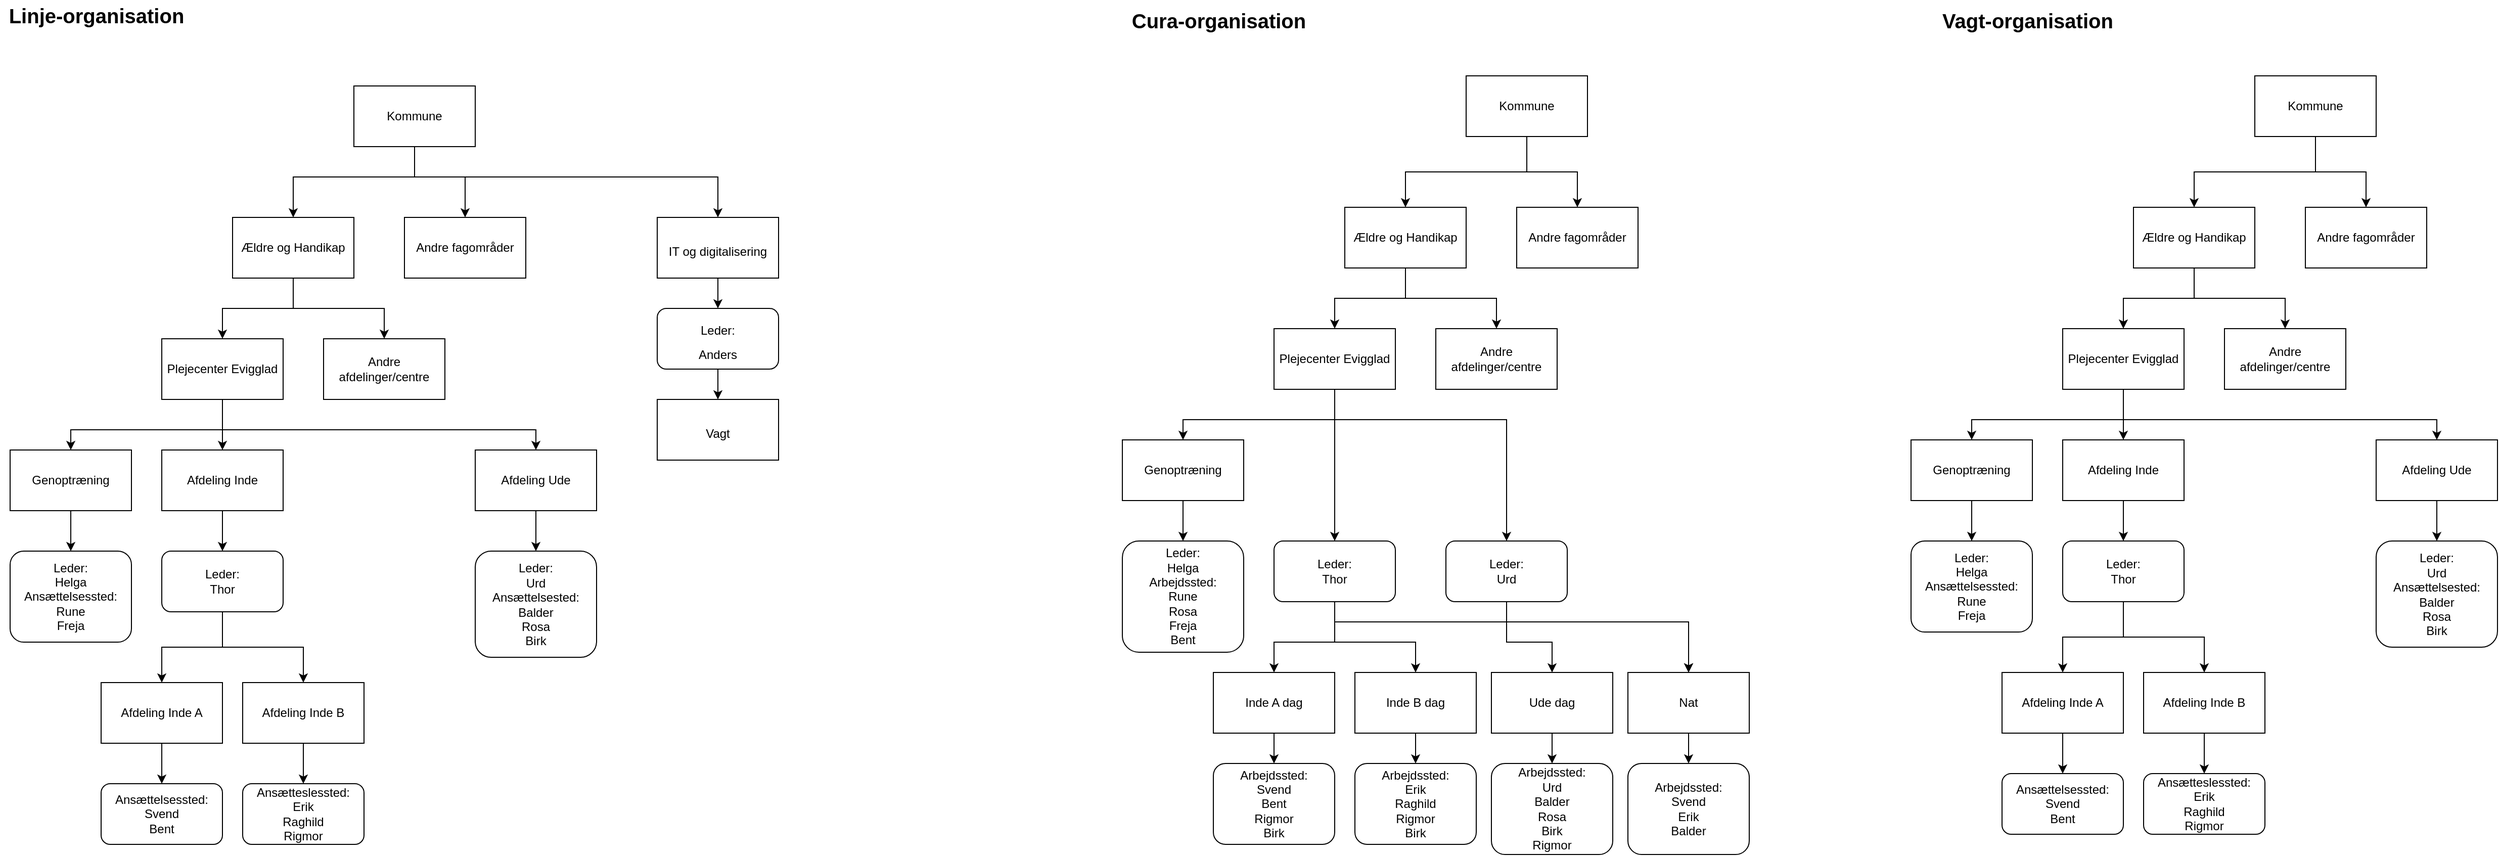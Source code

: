 <mxfile version="12.3.8" type="github" pages="1">
  <diagram id="IXref5agaDI1envroTZy" name="Page-1">
    <mxGraphModel dx="2249" dy="791" grid="1" gridSize="10" guides="1" tooltips="1" connect="1" arrows="1" fold="1" page="1" pageScale="1" pageWidth="827" pageHeight="1169" math="0" shadow="0">
      <root>
        <mxCell id="0"/>
        <mxCell id="1" parent="0"/>
        <mxCell id="Wnkmwy8_kZ7854Y8tCjC-5" style="edgeStyle=orthogonalEdgeStyle;rounded=0;orthogonalLoop=1;jettySize=auto;html=1;entryX=0.5;entryY=0;entryDx=0;entryDy=0;" parent="1" source="Wnkmwy8_kZ7854Y8tCjC-1" target="Wnkmwy8_kZ7854Y8tCjC-2" edge="1">
          <mxGeometry relative="1" as="geometry">
            <Array as="points">
              <mxPoint x="300" y="190"/>
              <mxPoint x="180" y="190"/>
            </Array>
          </mxGeometry>
        </mxCell>
        <mxCell id="Wnkmwy8_kZ7854Y8tCjC-6" style="edgeStyle=orthogonalEdgeStyle;rounded=0;orthogonalLoop=1;jettySize=auto;html=1;" parent="1" source="Wnkmwy8_kZ7854Y8tCjC-1" target="Wnkmwy8_kZ7854Y8tCjC-4" edge="1">
          <mxGeometry relative="1" as="geometry">
            <Array as="points">
              <mxPoint x="300" y="190"/>
              <mxPoint x="350" y="190"/>
            </Array>
          </mxGeometry>
        </mxCell>
        <mxCell id="hOVymhXeUfGJp4dvNV1h-68" style="edgeStyle=orthogonalEdgeStyle;rounded=0;orthogonalLoop=1;jettySize=auto;html=1;entryX=0.5;entryY=0;entryDx=0;entryDy=0;fontSize=20;" edge="1" parent="1" source="Wnkmwy8_kZ7854Y8tCjC-1" target="hOVymhXeUfGJp4dvNV1h-67">
          <mxGeometry relative="1" as="geometry">
            <Array as="points">
              <mxPoint x="300" y="190"/>
              <mxPoint x="600" y="190"/>
            </Array>
          </mxGeometry>
        </mxCell>
        <mxCell id="Wnkmwy8_kZ7854Y8tCjC-1" value="Kommune" style="rounded=0;whiteSpace=wrap;html=1;" parent="1" vertex="1">
          <mxGeometry x="240" y="100" width="120" height="60" as="geometry"/>
        </mxCell>
        <mxCell id="Wnkmwy8_kZ7854Y8tCjC-7" style="edgeStyle=orthogonalEdgeStyle;rounded=0;orthogonalLoop=1;jettySize=auto;html=1;" parent="1" source="Wnkmwy8_kZ7854Y8tCjC-2" target="Wnkmwy8_kZ7854Y8tCjC-3" edge="1">
          <mxGeometry relative="1" as="geometry"/>
        </mxCell>
        <mxCell id="Wnkmwy8_kZ7854Y8tCjC-9" style="edgeStyle=orthogonalEdgeStyle;rounded=0;orthogonalLoop=1;jettySize=auto;html=1;entryX=0.5;entryY=0;entryDx=0;entryDy=0;" parent="1" source="Wnkmwy8_kZ7854Y8tCjC-2" target="Wnkmwy8_kZ7854Y8tCjC-8" edge="1">
          <mxGeometry relative="1" as="geometry"/>
        </mxCell>
        <mxCell id="Wnkmwy8_kZ7854Y8tCjC-2" value="Ældre og Handikap" style="rounded=0;whiteSpace=wrap;html=1;" parent="1" vertex="1">
          <mxGeometry x="120" y="230" width="120" height="60" as="geometry"/>
        </mxCell>
        <mxCell id="Wnkmwy8_kZ7854Y8tCjC-14" style="edgeStyle=orthogonalEdgeStyle;rounded=0;orthogonalLoop=1;jettySize=auto;html=1;" parent="1" source="Wnkmwy8_kZ7854Y8tCjC-3" target="Wnkmwy8_kZ7854Y8tCjC-10" edge="1">
          <mxGeometry relative="1" as="geometry">
            <Array as="points">
              <mxPoint x="110" y="440"/>
              <mxPoint x="-40" y="440"/>
            </Array>
          </mxGeometry>
        </mxCell>
        <mxCell id="Wnkmwy8_kZ7854Y8tCjC-15" style="edgeStyle=orthogonalEdgeStyle;rounded=0;orthogonalLoop=1;jettySize=auto;html=1;" parent="1" source="Wnkmwy8_kZ7854Y8tCjC-3" target="Wnkmwy8_kZ7854Y8tCjC-12" edge="1">
          <mxGeometry relative="1" as="geometry">
            <Array as="points">
              <mxPoint x="110" y="440"/>
              <mxPoint x="420" y="440"/>
            </Array>
          </mxGeometry>
        </mxCell>
        <mxCell id="Wnkmwy8_kZ7854Y8tCjC-33" style="edgeStyle=orthogonalEdgeStyle;rounded=0;orthogonalLoop=1;jettySize=auto;html=1;entryX=0.5;entryY=0;entryDx=0;entryDy=0;" parent="1" source="Wnkmwy8_kZ7854Y8tCjC-3" target="Wnkmwy8_kZ7854Y8tCjC-32" edge="1">
          <mxGeometry relative="1" as="geometry"/>
        </mxCell>
        <mxCell id="Wnkmwy8_kZ7854Y8tCjC-3" value="Plejecenter Evigglad" style="rounded=0;whiteSpace=wrap;html=1;" parent="1" vertex="1">
          <mxGeometry x="50" y="350" width="120" height="60" as="geometry"/>
        </mxCell>
        <mxCell id="Wnkmwy8_kZ7854Y8tCjC-4" value="Andre fagområder" style="rounded=0;whiteSpace=wrap;html=1;" parent="1" vertex="1">
          <mxGeometry x="290" y="230" width="120" height="60" as="geometry"/>
        </mxCell>
        <mxCell id="Wnkmwy8_kZ7854Y8tCjC-8" value="Andre afdelinger/centre" style="rounded=0;whiteSpace=wrap;html=1;" parent="1" vertex="1">
          <mxGeometry x="210" y="350" width="120" height="60" as="geometry"/>
        </mxCell>
        <mxCell id="Wnkmwy8_kZ7854Y8tCjC-28" style="edgeStyle=orthogonalEdgeStyle;rounded=0;orthogonalLoop=1;jettySize=auto;html=1;" parent="1" source="Wnkmwy8_kZ7854Y8tCjC-10" target="Wnkmwy8_kZ7854Y8tCjC-26" edge="1">
          <mxGeometry relative="1" as="geometry"/>
        </mxCell>
        <mxCell id="Wnkmwy8_kZ7854Y8tCjC-10" value="Genoptræning" style="rounded=0;whiteSpace=wrap;html=1;" parent="1" vertex="1">
          <mxGeometry x="-100" y="460" width="120" height="60" as="geometry"/>
        </mxCell>
        <mxCell id="Wnkmwy8_kZ7854Y8tCjC-40" style="edgeStyle=orthogonalEdgeStyle;rounded=0;orthogonalLoop=1;jettySize=auto;html=1;entryX=0.5;entryY=0;entryDx=0;entryDy=0;" parent="1" source="Wnkmwy8_kZ7854Y8tCjC-11" target="Wnkmwy8_kZ7854Y8tCjC-39" edge="1">
          <mxGeometry relative="1" as="geometry"/>
        </mxCell>
        <mxCell id="Wnkmwy8_kZ7854Y8tCjC-11" value="Afdeling Inde A" style="rounded=0;whiteSpace=wrap;html=1;" parent="1" vertex="1">
          <mxGeometry x="-10" y="690" width="120" height="60" as="geometry"/>
        </mxCell>
        <mxCell id="hOVymhXeUfGJp4dvNV1h-11" style="edgeStyle=orthogonalEdgeStyle;rounded=0;orthogonalLoop=1;jettySize=auto;html=1;" edge="1" parent="1" source="Wnkmwy8_kZ7854Y8tCjC-12" target="hOVymhXeUfGJp4dvNV1h-10">
          <mxGeometry relative="1" as="geometry"/>
        </mxCell>
        <mxCell id="Wnkmwy8_kZ7854Y8tCjC-12" value="Afdeling Ude" style="rounded=0;whiteSpace=wrap;html=1;" parent="1" vertex="1">
          <mxGeometry x="360" y="460" width="120" height="60" as="geometry"/>
        </mxCell>
        <mxCell id="Wnkmwy8_kZ7854Y8tCjC-26" value="&lt;div&gt;Leder:&lt;/div&gt;&lt;div&gt;Helga&lt;/div&gt;&lt;div&gt;Ansættelsessted:&lt;/div&gt;&lt;div&gt;Rune&lt;/div&gt;&lt;div&gt;Freja&lt;/div&gt;" style="rounded=1;whiteSpace=wrap;html=1;" parent="1" vertex="1">
          <mxGeometry x="-100" y="560" width="120" height="90" as="geometry"/>
        </mxCell>
        <mxCell id="Wnkmwy8_kZ7854Y8tCjC-43" style="edgeStyle=orthogonalEdgeStyle;rounded=0;orthogonalLoop=1;jettySize=auto;html=1;" parent="1" source="Wnkmwy8_kZ7854Y8tCjC-31" target="Wnkmwy8_kZ7854Y8tCjC-41" edge="1">
          <mxGeometry relative="1" as="geometry"/>
        </mxCell>
        <mxCell id="Wnkmwy8_kZ7854Y8tCjC-31" value="Afdeling Inde B" style="rounded=0;whiteSpace=wrap;html=1;" parent="1" vertex="1">
          <mxGeometry x="130" y="690" width="120" height="60" as="geometry"/>
        </mxCell>
        <mxCell id="Wnkmwy8_kZ7854Y8tCjC-35" style="edgeStyle=orthogonalEdgeStyle;rounded=0;orthogonalLoop=1;jettySize=auto;html=1;" parent="1" source="Wnkmwy8_kZ7854Y8tCjC-32" target="Wnkmwy8_kZ7854Y8tCjC-34" edge="1">
          <mxGeometry relative="1" as="geometry"/>
        </mxCell>
        <mxCell id="Wnkmwy8_kZ7854Y8tCjC-32" value="Afdeling Inde" style="rounded=0;whiteSpace=wrap;html=1;" parent="1" vertex="1">
          <mxGeometry x="50" y="460" width="120" height="60" as="geometry"/>
        </mxCell>
        <mxCell id="Wnkmwy8_kZ7854Y8tCjC-36" style="edgeStyle=orthogonalEdgeStyle;rounded=0;orthogonalLoop=1;jettySize=auto;html=1;" parent="1" source="Wnkmwy8_kZ7854Y8tCjC-34" target="Wnkmwy8_kZ7854Y8tCjC-11" edge="1">
          <mxGeometry relative="1" as="geometry"/>
        </mxCell>
        <mxCell id="Wnkmwy8_kZ7854Y8tCjC-37" style="edgeStyle=orthogonalEdgeStyle;rounded=0;orthogonalLoop=1;jettySize=auto;html=1;entryX=0.5;entryY=0;entryDx=0;entryDy=0;" parent="1" source="Wnkmwy8_kZ7854Y8tCjC-34" target="Wnkmwy8_kZ7854Y8tCjC-31" edge="1">
          <mxGeometry relative="1" as="geometry"/>
        </mxCell>
        <mxCell id="Wnkmwy8_kZ7854Y8tCjC-34" value="&lt;div&gt;Leder:&lt;/div&gt;&lt;div&gt;Thor&lt;br&gt;&lt;/div&gt;" style="rounded=1;whiteSpace=wrap;html=1;" parent="1" vertex="1">
          <mxGeometry x="50" y="560" width="120" height="60" as="geometry"/>
        </mxCell>
        <mxCell id="Wnkmwy8_kZ7854Y8tCjC-39" value="&lt;div&gt;Ansættelsessted:&lt;/div&gt;&lt;div&gt;Svend&lt;/div&gt;&lt;div&gt;Bent&lt;/div&gt;" style="rounded=1;whiteSpace=wrap;html=1;" parent="1" vertex="1">
          <mxGeometry x="-10" y="790" width="120" height="60" as="geometry"/>
        </mxCell>
        <mxCell id="Wnkmwy8_kZ7854Y8tCjC-41" value="&lt;div&gt;Ansætteslessted:&lt;/div&gt;&lt;div&gt;Erik&lt;/div&gt;&lt;div&gt;Raghild&lt;/div&gt;&lt;div&gt;Rigmor&lt;br&gt;&lt;/div&gt;" style="rounded=1;whiteSpace=wrap;html=1;" parent="1" vertex="1">
          <mxGeometry x="130" y="790" width="120" height="60" as="geometry"/>
        </mxCell>
        <mxCell id="Wnkmwy8_kZ7854Y8tCjC-44" style="edgeStyle=orthogonalEdgeStyle;rounded=0;orthogonalLoop=1;jettySize=auto;html=1;entryX=0.5;entryY=0;entryDx=0;entryDy=0;" parent="1" source="Wnkmwy8_kZ7854Y8tCjC-46" target="Wnkmwy8_kZ7854Y8tCjC-49" edge="1">
          <mxGeometry relative="1" as="geometry"/>
        </mxCell>
        <mxCell id="Wnkmwy8_kZ7854Y8tCjC-45" style="edgeStyle=orthogonalEdgeStyle;rounded=0;orthogonalLoop=1;jettySize=auto;html=1;" parent="1" source="Wnkmwy8_kZ7854Y8tCjC-46" target="Wnkmwy8_kZ7854Y8tCjC-54" edge="1">
          <mxGeometry relative="1" as="geometry"/>
        </mxCell>
        <mxCell id="Wnkmwy8_kZ7854Y8tCjC-46" value="Kommune" style="rounded=0;whiteSpace=wrap;html=1;" parent="1" vertex="1">
          <mxGeometry x="1340" y="90" width="120" height="60" as="geometry"/>
        </mxCell>
        <mxCell id="Wnkmwy8_kZ7854Y8tCjC-47" style="edgeStyle=orthogonalEdgeStyle;rounded=0;orthogonalLoop=1;jettySize=auto;html=1;" parent="1" source="Wnkmwy8_kZ7854Y8tCjC-49" target="Wnkmwy8_kZ7854Y8tCjC-53" edge="1">
          <mxGeometry relative="1" as="geometry"/>
        </mxCell>
        <mxCell id="Wnkmwy8_kZ7854Y8tCjC-48" style="edgeStyle=orthogonalEdgeStyle;rounded=0;orthogonalLoop=1;jettySize=auto;html=1;entryX=0.5;entryY=0;entryDx=0;entryDy=0;" parent="1" source="Wnkmwy8_kZ7854Y8tCjC-49" target="Wnkmwy8_kZ7854Y8tCjC-55" edge="1">
          <mxGeometry relative="1" as="geometry"/>
        </mxCell>
        <mxCell id="Wnkmwy8_kZ7854Y8tCjC-49" value="Ældre og Handikap" style="rounded=0;whiteSpace=wrap;html=1;" parent="1" vertex="1">
          <mxGeometry x="1220" y="220" width="120" height="60" as="geometry"/>
        </mxCell>
        <mxCell id="Wnkmwy8_kZ7854Y8tCjC-50" style="edgeStyle=orthogonalEdgeStyle;rounded=0;orthogonalLoop=1;jettySize=auto;html=1;" parent="1" source="Wnkmwy8_kZ7854Y8tCjC-53" target="Wnkmwy8_kZ7854Y8tCjC-57" edge="1">
          <mxGeometry relative="1" as="geometry">
            <Array as="points">
              <mxPoint x="1210" y="430"/>
              <mxPoint x="1060" y="430"/>
            </Array>
          </mxGeometry>
        </mxCell>
        <mxCell id="hOVymhXeUfGJp4dvNV1h-64" style="edgeStyle=orthogonalEdgeStyle;rounded=0;orthogonalLoop=1;jettySize=auto;html=1;fontSize=20;" edge="1" parent="1" source="Wnkmwy8_kZ7854Y8tCjC-53" target="Wnkmwy8_kZ7854Y8tCjC-70">
          <mxGeometry relative="1" as="geometry"/>
        </mxCell>
        <mxCell id="hOVymhXeUfGJp4dvNV1h-65" style="edgeStyle=orthogonalEdgeStyle;rounded=0;orthogonalLoop=1;jettySize=auto;html=1;fontSize=20;" edge="1" parent="1" source="Wnkmwy8_kZ7854Y8tCjC-53" target="hOVymhXeUfGJp4dvNV1h-16">
          <mxGeometry relative="1" as="geometry">
            <Array as="points">
              <mxPoint x="1210" y="430"/>
              <mxPoint x="1380" y="430"/>
            </Array>
          </mxGeometry>
        </mxCell>
        <mxCell id="Wnkmwy8_kZ7854Y8tCjC-53" value="Plejecenter Evigglad" style="rounded=0;whiteSpace=wrap;html=1;" parent="1" vertex="1">
          <mxGeometry x="1150" y="340" width="120" height="60" as="geometry"/>
        </mxCell>
        <mxCell id="Wnkmwy8_kZ7854Y8tCjC-54" value="Andre fagområder" style="rounded=0;whiteSpace=wrap;html=1;" parent="1" vertex="1">
          <mxGeometry x="1390" y="220" width="120" height="60" as="geometry"/>
        </mxCell>
        <mxCell id="Wnkmwy8_kZ7854Y8tCjC-55" value="Andre afdelinger/centre" style="rounded=0;whiteSpace=wrap;html=1;" parent="1" vertex="1">
          <mxGeometry x="1310" y="340" width="120" height="60" as="geometry"/>
        </mxCell>
        <mxCell id="Wnkmwy8_kZ7854Y8tCjC-56" style="edgeStyle=orthogonalEdgeStyle;rounded=0;orthogonalLoop=1;jettySize=auto;html=1;" parent="1" source="Wnkmwy8_kZ7854Y8tCjC-57" target="Wnkmwy8_kZ7854Y8tCjC-62" edge="1">
          <mxGeometry relative="1" as="geometry"/>
        </mxCell>
        <mxCell id="Wnkmwy8_kZ7854Y8tCjC-57" value="Genoptræning" style="rounded=0;whiteSpace=wrap;html=1;" parent="1" vertex="1">
          <mxGeometry x="1000" y="450" width="120" height="60" as="geometry"/>
        </mxCell>
        <mxCell id="hOVymhXeUfGJp4dvNV1h-23" style="edgeStyle=orthogonalEdgeStyle;rounded=0;orthogonalLoop=1;jettySize=auto;html=1;entryX=0.5;entryY=0;entryDx=0;entryDy=0;" edge="1" parent="1" source="Wnkmwy8_kZ7854Y8tCjC-59" target="hOVymhXeUfGJp4dvNV1h-21">
          <mxGeometry relative="1" as="geometry"/>
        </mxCell>
        <mxCell id="Wnkmwy8_kZ7854Y8tCjC-59" value="Inde A dag" style="rounded=0;whiteSpace=wrap;html=1;" parent="1" vertex="1">
          <mxGeometry x="1090" y="680" width="120" height="60" as="geometry"/>
        </mxCell>
        <mxCell id="Wnkmwy8_kZ7854Y8tCjC-62" value="&lt;div&gt;Leder:&lt;/div&gt;&lt;div&gt;Helga&lt;/div&gt;&lt;div&gt;Arbejdssted:&lt;/div&gt;&lt;div&gt;Rune&lt;/div&gt;&lt;div&gt;Rosa&lt;br&gt;&lt;/div&gt;&lt;div&gt;Freja&lt;/div&gt;&lt;div&gt;Bent&lt;br&gt;&lt;/div&gt;" style="rounded=1;whiteSpace=wrap;html=1;" parent="1" vertex="1">
          <mxGeometry x="1000" y="550" width="120" height="110" as="geometry"/>
        </mxCell>
        <mxCell id="hOVymhXeUfGJp4dvNV1h-24" style="edgeStyle=orthogonalEdgeStyle;rounded=0;orthogonalLoop=1;jettySize=auto;html=1;" edge="1" parent="1" source="Wnkmwy8_kZ7854Y8tCjC-65" target="hOVymhXeUfGJp4dvNV1h-22">
          <mxGeometry relative="1" as="geometry"/>
        </mxCell>
        <mxCell id="Wnkmwy8_kZ7854Y8tCjC-65" value="Inde B dag" style="rounded=0;whiteSpace=wrap;html=1;" parent="1" vertex="1">
          <mxGeometry x="1230" y="680" width="120" height="60" as="geometry"/>
        </mxCell>
        <mxCell id="hOVymhXeUfGJp4dvNV1h-13" style="edgeStyle=orthogonalEdgeStyle;rounded=0;orthogonalLoop=1;jettySize=auto;html=1;" edge="1" parent="1" source="Wnkmwy8_kZ7854Y8tCjC-70" target="Wnkmwy8_kZ7854Y8tCjC-59">
          <mxGeometry relative="1" as="geometry">
            <Array as="points">
              <mxPoint x="1210" y="650"/>
              <mxPoint x="1150" y="650"/>
            </Array>
          </mxGeometry>
        </mxCell>
        <mxCell id="hOVymhXeUfGJp4dvNV1h-14" style="edgeStyle=orthogonalEdgeStyle;rounded=0;orthogonalLoop=1;jettySize=auto;html=1;" edge="1" parent="1" source="Wnkmwy8_kZ7854Y8tCjC-70" target="Wnkmwy8_kZ7854Y8tCjC-65">
          <mxGeometry relative="1" as="geometry">
            <Array as="points">
              <mxPoint x="1210" y="650"/>
              <mxPoint x="1290" y="650"/>
            </Array>
          </mxGeometry>
        </mxCell>
        <mxCell id="hOVymhXeUfGJp4dvNV1h-20" style="edgeStyle=orthogonalEdgeStyle;rounded=0;orthogonalLoop=1;jettySize=auto;html=1;" edge="1" parent="1" source="Wnkmwy8_kZ7854Y8tCjC-70" target="hOVymhXeUfGJp4dvNV1h-1">
          <mxGeometry relative="1" as="geometry">
            <Array as="points">
              <mxPoint x="1210" y="630"/>
              <mxPoint x="1560" y="630"/>
            </Array>
          </mxGeometry>
        </mxCell>
        <mxCell id="Wnkmwy8_kZ7854Y8tCjC-70" value="&lt;div&gt;Leder:&lt;/div&gt;&lt;div&gt;Thor&lt;br&gt;&lt;/div&gt;" style="rounded=1;whiteSpace=wrap;html=1;" parent="1" vertex="1">
          <mxGeometry x="1150" y="550" width="120" height="60" as="geometry"/>
        </mxCell>
        <mxCell id="hOVymhXeUfGJp4dvNV1h-28" style="edgeStyle=orthogonalEdgeStyle;rounded=0;orthogonalLoop=1;jettySize=auto;html=1;" edge="1" parent="1" source="hOVymhXeUfGJp4dvNV1h-1" target="hOVymhXeUfGJp4dvNV1h-27">
          <mxGeometry relative="1" as="geometry"/>
        </mxCell>
        <mxCell id="hOVymhXeUfGJp4dvNV1h-1" value="Nat" style="rounded=0;whiteSpace=wrap;html=1;" vertex="1" parent="1">
          <mxGeometry x="1500" y="680" width="120" height="60" as="geometry"/>
        </mxCell>
        <mxCell id="hOVymhXeUfGJp4dvNV1h-10" value="&lt;div&gt;Leder:&lt;/div&gt;&lt;div&gt;Urd&lt;/div&gt;&lt;div&gt;Ansættelsested:&lt;/div&gt;&lt;div&gt;Balder&lt;/div&gt;&lt;div&gt;Rosa&lt;/div&gt;&lt;div&gt;Birk&lt;br&gt;&lt;/div&gt;" style="rounded=1;whiteSpace=wrap;html=1;" vertex="1" parent="1">
          <mxGeometry x="360" y="560" width="120" height="105" as="geometry"/>
        </mxCell>
        <mxCell id="hOVymhXeUfGJp4dvNV1h-26" style="edgeStyle=orthogonalEdgeStyle;rounded=0;orthogonalLoop=1;jettySize=auto;html=1;" edge="1" parent="1" source="hOVymhXeUfGJp4dvNV1h-12" target="hOVymhXeUfGJp4dvNV1h-25">
          <mxGeometry relative="1" as="geometry"/>
        </mxCell>
        <mxCell id="hOVymhXeUfGJp4dvNV1h-12" value="Ude dag" style="rounded=0;whiteSpace=wrap;html=1;" vertex="1" parent="1">
          <mxGeometry x="1365" y="680" width="120" height="60" as="geometry"/>
        </mxCell>
        <mxCell id="hOVymhXeUfGJp4dvNV1h-18" style="edgeStyle=orthogonalEdgeStyle;rounded=0;orthogonalLoop=1;jettySize=auto;html=1;" edge="1" parent="1" source="hOVymhXeUfGJp4dvNV1h-16" target="hOVymhXeUfGJp4dvNV1h-12">
          <mxGeometry relative="1" as="geometry">
            <Array as="points">
              <mxPoint x="1380" y="650"/>
              <mxPoint x="1425" y="650"/>
            </Array>
          </mxGeometry>
        </mxCell>
        <mxCell id="hOVymhXeUfGJp4dvNV1h-19" style="edgeStyle=orthogonalEdgeStyle;rounded=0;orthogonalLoop=1;jettySize=auto;html=1;" edge="1" parent="1" source="hOVymhXeUfGJp4dvNV1h-16" target="hOVymhXeUfGJp4dvNV1h-1">
          <mxGeometry relative="1" as="geometry">
            <Array as="points">
              <mxPoint x="1380" y="630"/>
              <mxPoint x="1560" y="630"/>
            </Array>
          </mxGeometry>
        </mxCell>
        <mxCell id="hOVymhXeUfGJp4dvNV1h-16" value="&lt;div&gt;Leder:&lt;/div&gt;&lt;div&gt;Urd&lt;br&gt;&lt;/div&gt;" style="rounded=1;whiteSpace=wrap;html=1;" vertex="1" parent="1">
          <mxGeometry x="1320" y="550" width="120" height="60" as="geometry"/>
        </mxCell>
        <mxCell id="hOVymhXeUfGJp4dvNV1h-21" value="&lt;div&gt;Arbejdssted:&lt;/div&gt;&lt;div&gt;Svend&lt;/div&gt;&lt;div&gt;Bent&lt;/div&gt;&lt;div&gt;Rigmor&lt;/div&gt;&lt;div&gt;Birk&lt;br&gt;&lt;/div&gt;" style="rounded=1;whiteSpace=wrap;html=1;" vertex="1" parent="1">
          <mxGeometry x="1090" y="770" width="120" height="80" as="geometry"/>
        </mxCell>
        <mxCell id="hOVymhXeUfGJp4dvNV1h-22" value="&lt;div&gt;Arbejdssted:&lt;/div&gt;&lt;div&gt;Erik&lt;/div&gt;&lt;div&gt;Raghild&lt;/div&gt;&lt;div&gt;Rigmor&lt;/div&gt;&lt;div&gt;Birk&lt;br&gt;&lt;/div&gt;" style="rounded=1;whiteSpace=wrap;html=1;" vertex="1" parent="1">
          <mxGeometry x="1230" y="770" width="120" height="80" as="geometry"/>
        </mxCell>
        <mxCell id="hOVymhXeUfGJp4dvNV1h-25" value="&lt;div&gt;Arbejdssted:&lt;/div&gt;&lt;div&gt;Urd&lt;br&gt;&lt;/div&gt;&lt;div&gt;Balder&lt;/div&gt;&lt;div&gt;Rosa&lt;/div&gt;&lt;div&gt;Birk&lt;/div&gt;&lt;div&gt;Rigmor&lt;br&gt;&lt;/div&gt;" style="rounded=1;whiteSpace=wrap;html=1;" vertex="1" parent="1">
          <mxGeometry x="1365" y="770" width="120" height="90" as="geometry"/>
        </mxCell>
        <mxCell id="hOVymhXeUfGJp4dvNV1h-27" value="&lt;div&gt;Arbejdssted:&lt;/div&gt;&lt;div&gt;Svend&lt;/div&gt;&lt;div&gt;Erik&lt;/div&gt;&lt;div&gt;Balder&lt;br&gt;&lt;/div&gt;" style="rounded=1;whiteSpace=wrap;html=1;" vertex="1" parent="1">
          <mxGeometry x="1500" y="770" width="120" height="90" as="geometry"/>
        </mxCell>
        <mxCell id="hOVymhXeUfGJp4dvNV1h-31" value="Linje-organisation" style="text;html=1;align=center;verticalAlign=middle;resizable=0;points=[];;autosize=1;fontSize=20;fontStyle=1" vertex="1" parent="1">
          <mxGeometry x="-110" y="15" width="190" height="30" as="geometry"/>
        </mxCell>
        <mxCell id="hOVymhXeUfGJp4dvNV1h-32" value="Cura-organisation" style="text;html=1;align=center;verticalAlign=middle;resizable=0;points=[];;autosize=1;fontSize=20;fontStyle=1" vertex="1" parent="1">
          <mxGeometry x="1000" y="20" width="190" height="30" as="geometry"/>
        </mxCell>
        <mxCell id="hOVymhXeUfGJp4dvNV1h-33" style="edgeStyle=orthogonalEdgeStyle;rounded=0;orthogonalLoop=1;jettySize=auto;html=1;entryX=0.5;entryY=0;entryDx=0;entryDy=0;" edge="1" parent="1" source="hOVymhXeUfGJp4dvNV1h-35" target="hOVymhXeUfGJp4dvNV1h-38">
          <mxGeometry relative="1" as="geometry"/>
        </mxCell>
        <mxCell id="hOVymhXeUfGJp4dvNV1h-34" style="edgeStyle=orthogonalEdgeStyle;rounded=0;orthogonalLoop=1;jettySize=auto;html=1;" edge="1" parent="1" source="hOVymhXeUfGJp4dvNV1h-35" target="hOVymhXeUfGJp4dvNV1h-43">
          <mxGeometry relative="1" as="geometry"/>
        </mxCell>
        <mxCell id="hOVymhXeUfGJp4dvNV1h-35" value="Kommune" style="rounded=0;whiteSpace=wrap;html=1;" vertex="1" parent="1">
          <mxGeometry x="2120" y="90" width="120" height="60" as="geometry"/>
        </mxCell>
        <mxCell id="hOVymhXeUfGJp4dvNV1h-36" style="edgeStyle=orthogonalEdgeStyle;rounded=0;orthogonalLoop=1;jettySize=auto;html=1;" edge="1" parent="1" source="hOVymhXeUfGJp4dvNV1h-38" target="hOVymhXeUfGJp4dvNV1h-42">
          <mxGeometry relative="1" as="geometry"/>
        </mxCell>
        <mxCell id="hOVymhXeUfGJp4dvNV1h-37" style="edgeStyle=orthogonalEdgeStyle;rounded=0;orthogonalLoop=1;jettySize=auto;html=1;entryX=0.5;entryY=0;entryDx=0;entryDy=0;" edge="1" parent="1" source="hOVymhXeUfGJp4dvNV1h-38" target="hOVymhXeUfGJp4dvNV1h-44">
          <mxGeometry relative="1" as="geometry"/>
        </mxCell>
        <mxCell id="hOVymhXeUfGJp4dvNV1h-38" value="Ældre og Handikap" style="rounded=0;whiteSpace=wrap;html=1;" vertex="1" parent="1">
          <mxGeometry x="2000" y="220" width="120" height="60" as="geometry"/>
        </mxCell>
        <mxCell id="hOVymhXeUfGJp4dvNV1h-39" style="edgeStyle=orthogonalEdgeStyle;rounded=0;orthogonalLoop=1;jettySize=auto;html=1;" edge="1" parent="1" source="hOVymhXeUfGJp4dvNV1h-42" target="hOVymhXeUfGJp4dvNV1h-46">
          <mxGeometry relative="1" as="geometry">
            <Array as="points">
              <mxPoint x="1990" y="430"/>
              <mxPoint x="1840" y="430"/>
            </Array>
          </mxGeometry>
        </mxCell>
        <mxCell id="hOVymhXeUfGJp4dvNV1h-40" style="edgeStyle=orthogonalEdgeStyle;rounded=0;orthogonalLoop=1;jettySize=auto;html=1;" edge="1" parent="1" source="hOVymhXeUfGJp4dvNV1h-42" target="hOVymhXeUfGJp4dvNV1h-50">
          <mxGeometry relative="1" as="geometry">
            <Array as="points">
              <mxPoint x="1990" y="430"/>
              <mxPoint x="2300" y="430"/>
            </Array>
          </mxGeometry>
        </mxCell>
        <mxCell id="hOVymhXeUfGJp4dvNV1h-41" style="edgeStyle=orthogonalEdgeStyle;rounded=0;orthogonalLoop=1;jettySize=auto;html=1;entryX=0.5;entryY=0;entryDx=0;entryDy=0;" edge="1" parent="1" source="hOVymhXeUfGJp4dvNV1h-42" target="hOVymhXeUfGJp4dvNV1h-55">
          <mxGeometry relative="1" as="geometry"/>
        </mxCell>
        <mxCell id="hOVymhXeUfGJp4dvNV1h-42" value="Plejecenter Evigglad" style="rounded=0;whiteSpace=wrap;html=1;" vertex="1" parent="1">
          <mxGeometry x="1930" y="340" width="120" height="60" as="geometry"/>
        </mxCell>
        <mxCell id="hOVymhXeUfGJp4dvNV1h-43" value="Andre fagområder" style="rounded=0;whiteSpace=wrap;html=1;" vertex="1" parent="1">
          <mxGeometry x="2170" y="220" width="120" height="60" as="geometry"/>
        </mxCell>
        <mxCell id="hOVymhXeUfGJp4dvNV1h-44" value="Andre afdelinger/centre" style="rounded=0;whiteSpace=wrap;html=1;" vertex="1" parent="1">
          <mxGeometry x="2090" y="340" width="120" height="60" as="geometry"/>
        </mxCell>
        <mxCell id="hOVymhXeUfGJp4dvNV1h-45" style="edgeStyle=orthogonalEdgeStyle;rounded=0;orthogonalLoop=1;jettySize=auto;html=1;" edge="1" parent="1" source="hOVymhXeUfGJp4dvNV1h-46" target="hOVymhXeUfGJp4dvNV1h-51">
          <mxGeometry relative="1" as="geometry"/>
        </mxCell>
        <mxCell id="hOVymhXeUfGJp4dvNV1h-46" value="Genoptræning" style="rounded=0;whiteSpace=wrap;html=1;" vertex="1" parent="1">
          <mxGeometry x="1780" y="450" width="120" height="60" as="geometry"/>
        </mxCell>
        <mxCell id="hOVymhXeUfGJp4dvNV1h-47" style="edgeStyle=orthogonalEdgeStyle;rounded=0;orthogonalLoop=1;jettySize=auto;html=1;entryX=0.5;entryY=0;entryDx=0;entryDy=0;" edge="1" parent="1" source="hOVymhXeUfGJp4dvNV1h-48" target="hOVymhXeUfGJp4dvNV1h-59">
          <mxGeometry relative="1" as="geometry"/>
        </mxCell>
        <mxCell id="hOVymhXeUfGJp4dvNV1h-48" value="Afdeling Inde A" style="rounded=0;whiteSpace=wrap;html=1;" vertex="1" parent="1">
          <mxGeometry x="1870" y="680" width="120" height="60" as="geometry"/>
        </mxCell>
        <mxCell id="hOVymhXeUfGJp4dvNV1h-49" style="edgeStyle=orthogonalEdgeStyle;rounded=0;orthogonalLoop=1;jettySize=auto;html=1;" edge="1" parent="1" source="hOVymhXeUfGJp4dvNV1h-50" target="hOVymhXeUfGJp4dvNV1h-61">
          <mxGeometry relative="1" as="geometry"/>
        </mxCell>
        <mxCell id="hOVymhXeUfGJp4dvNV1h-50" value="Afdeling Ude" style="rounded=0;whiteSpace=wrap;html=1;" vertex="1" parent="1">
          <mxGeometry x="2240" y="450" width="120" height="60" as="geometry"/>
        </mxCell>
        <mxCell id="hOVymhXeUfGJp4dvNV1h-51" value="&lt;div&gt;Leder:&lt;/div&gt;&lt;div&gt;Helga&lt;/div&gt;&lt;div&gt;Ansættelsessted:&lt;/div&gt;&lt;div&gt;Rune&lt;/div&gt;&lt;div&gt;Freja&lt;/div&gt;" style="rounded=1;whiteSpace=wrap;html=1;" vertex="1" parent="1">
          <mxGeometry x="1780" y="550" width="120" height="90" as="geometry"/>
        </mxCell>
        <mxCell id="hOVymhXeUfGJp4dvNV1h-52" style="edgeStyle=orthogonalEdgeStyle;rounded=0;orthogonalLoop=1;jettySize=auto;html=1;" edge="1" parent="1" source="hOVymhXeUfGJp4dvNV1h-53" target="hOVymhXeUfGJp4dvNV1h-60">
          <mxGeometry relative="1" as="geometry"/>
        </mxCell>
        <mxCell id="hOVymhXeUfGJp4dvNV1h-53" value="Afdeling Inde B" style="rounded=0;whiteSpace=wrap;html=1;" vertex="1" parent="1">
          <mxGeometry x="2010" y="680" width="120" height="60" as="geometry"/>
        </mxCell>
        <mxCell id="hOVymhXeUfGJp4dvNV1h-54" style="edgeStyle=orthogonalEdgeStyle;rounded=0;orthogonalLoop=1;jettySize=auto;html=1;" edge="1" parent="1" source="hOVymhXeUfGJp4dvNV1h-55" target="hOVymhXeUfGJp4dvNV1h-58">
          <mxGeometry relative="1" as="geometry"/>
        </mxCell>
        <mxCell id="hOVymhXeUfGJp4dvNV1h-55" value="Afdeling Inde" style="rounded=0;whiteSpace=wrap;html=1;" vertex="1" parent="1">
          <mxGeometry x="1930" y="450" width="120" height="60" as="geometry"/>
        </mxCell>
        <mxCell id="hOVymhXeUfGJp4dvNV1h-56" style="edgeStyle=orthogonalEdgeStyle;rounded=0;orthogonalLoop=1;jettySize=auto;html=1;" edge="1" parent="1" source="hOVymhXeUfGJp4dvNV1h-58" target="hOVymhXeUfGJp4dvNV1h-48">
          <mxGeometry relative="1" as="geometry"/>
        </mxCell>
        <mxCell id="hOVymhXeUfGJp4dvNV1h-57" style="edgeStyle=orthogonalEdgeStyle;rounded=0;orthogonalLoop=1;jettySize=auto;html=1;entryX=0.5;entryY=0;entryDx=0;entryDy=0;" edge="1" parent="1" source="hOVymhXeUfGJp4dvNV1h-58" target="hOVymhXeUfGJp4dvNV1h-53">
          <mxGeometry relative="1" as="geometry"/>
        </mxCell>
        <mxCell id="hOVymhXeUfGJp4dvNV1h-58" value="&lt;div&gt;Leder:&lt;/div&gt;&lt;div&gt;Thor&lt;br&gt;&lt;/div&gt;" style="rounded=1;whiteSpace=wrap;html=1;" vertex="1" parent="1">
          <mxGeometry x="1930" y="550" width="120" height="60" as="geometry"/>
        </mxCell>
        <mxCell id="hOVymhXeUfGJp4dvNV1h-59" value="&lt;div&gt;Ansættelsessted:&lt;/div&gt;&lt;div&gt;Svend&lt;/div&gt;&lt;div&gt;Bent&lt;/div&gt;" style="rounded=1;whiteSpace=wrap;html=1;" vertex="1" parent="1">
          <mxGeometry x="1870" y="780" width="120" height="60" as="geometry"/>
        </mxCell>
        <mxCell id="hOVymhXeUfGJp4dvNV1h-60" value="&lt;div&gt;Ansætteslessted:&lt;/div&gt;&lt;div&gt;Erik&lt;/div&gt;&lt;div&gt;Raghild&lt;/div&gt;&lt;div&gt;Rigmor&lt;br&gt;&lt;/div&gt;" style="rounded=1;whiteSpace=wrap;html=1;" vertex="1" parent="1">
          <mxGeometry x="2010" y="780" width="120" height="60" as="geometry"/>
        </mxCell>
        <mxCell id="hOVymhXeUfGJp4dvNV1h-61" value="&lt;div&gt;Leder:&lt;/div&gt;&lt;div&gt;Urd&lt;/div&gt;&lt;div&gt;Ansættelsested:&lt;/div&gt;&lt;div&gt;Balder&lt;/div&gt;&lt;div&gt;Rosa&lt;/div&gt;&lt;div&gt;Birk&lt;br&gt;&lt;/div&gt;" style="rounded=1;whiteSpace=wrap;html=1;" vertex="1" parent="1">
          <mxGeometry x="2240" y="550" width="120" height="105" as="geometry"/>
        </mxCell>
        <mxCell id="hOVymhXeUfGJp4dvNV1h-66" value="Vagt-organisation" style="text;html=1;align=center;verticalAlign=middle;resizable=0;points=[];;autosize=1;fontSize=20;fontStyle=1" vertex="1" parent="1">
          <mxGeometry x="1805" y="20" width="180" height="30" as="geometry"/>
        </mxCell>
        <mxCell id="hOVymhXeUfGJp4dvNV1h-70" style="edgeStyle=orthogonalEdgeStyle;rounded=0;orthogonalLoop=1;jettySize=auto;html=1;fontSize=20;" edge="1" parent="1" source="hOVymhXeUfGJp4dvNV1h-67" target="hOVymhXeUfGJp4dvNV1h-69">
          <mxGeometry relative="1" as="geometry"/>
        </mxCell>
        <mxCell id="hOVymhXeUfGJp4dvNV1h-67" value="&lt;font style=&quot;font-size: 12px&quot;&gt;IT og digitalisering&lt;/font&gt;" style="rounded=0;whiteSpace=wrap;html=1;fontSize=20;" vertex="1" parent="1">
          <mxGeometry x="540" y="230" width="120" height="60" as="geometry"/>
        </mxCell>
        <mxCell id="hOVymhXeUfGJp4dvNV1h-72" style="edgeStyle=orthogonalEdgeStyle;rounded=0;orthogonalLoop=1;jettySize=auto;html=1;fontSize=20;" edge="1" parent="1" source="hOVymhXeUfGJp4dvNV1h-69" target="hOVymhXeUfGJp4dvNV1h-71">
          <mxGeometry relative="1" as="geometry"/>
        </mxCell>
        <mxCell id="hOVymhXeUfGJp4dvNV1h-69" value="&lt;div&gt;&lt;font style=&quot;font-size: 12px&quot;&gt;Leder:&lt;/font&gt;&lt;/div&gt;&lt;div&gt;&lt;font style=&quot;font-size: 12px&quot;&gt;Anders&lt;br&gt;&lt;/font&gt;&lt;/div&gt;" style="rounded=1;whiteSpace=wrap;html=1;fontSize=20;" vertex="1" parent="1">
          <mxGeometry x="540" y="320" width="120" height="60" as="geometry"/>
        </mxCell>
        <mxCell id="hOVymhXeUfGJp4dvNV1h-71" value="&lt;font style=&quot;font-size: 12px&quot;&gt;Vagt&lt;/font&gt;" style="rounded=0;whiteSpace=wrap;html=1;fontSize=20;" vertex="1" parent="1">
          <mxGeometry x="540" y="410" width="120" height="60" as="geometry"/>
        </mxCell>
      </root>
    </mxGraphModel>
  </diagram>
</mxfile>
